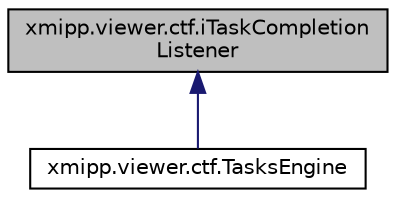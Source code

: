 digraph "xmipp.viewer.ctf.iTaskCompletionListener"
{
  edge [fontname="Helvetica",fontsize="10",labelfontname="Helvetica",labelfontsize="10"];
  node [fontname="Helvetica",fontsize="10",shape=record];
  Node0 [label="xmipp.viewer.ctf.iTaskCompletion\lListener",height=0.2,width=0.4,color="black", fillcolor="grey75", style="filled", fontcolor="black"];
  Node0 -> Node1 [dir="back",color="midnightblue",fontsize="10",style="solid",fontname="Helvetica"];
  Node1 [label="xmipp.viewer.ctf.TasksEngine",height=0.2,width=0.4,color="black", fillcolor="white", style="filled",URL="$classxmipp_1_1viewer_1_1ctf_1_1TasksEngine.html"];
}
